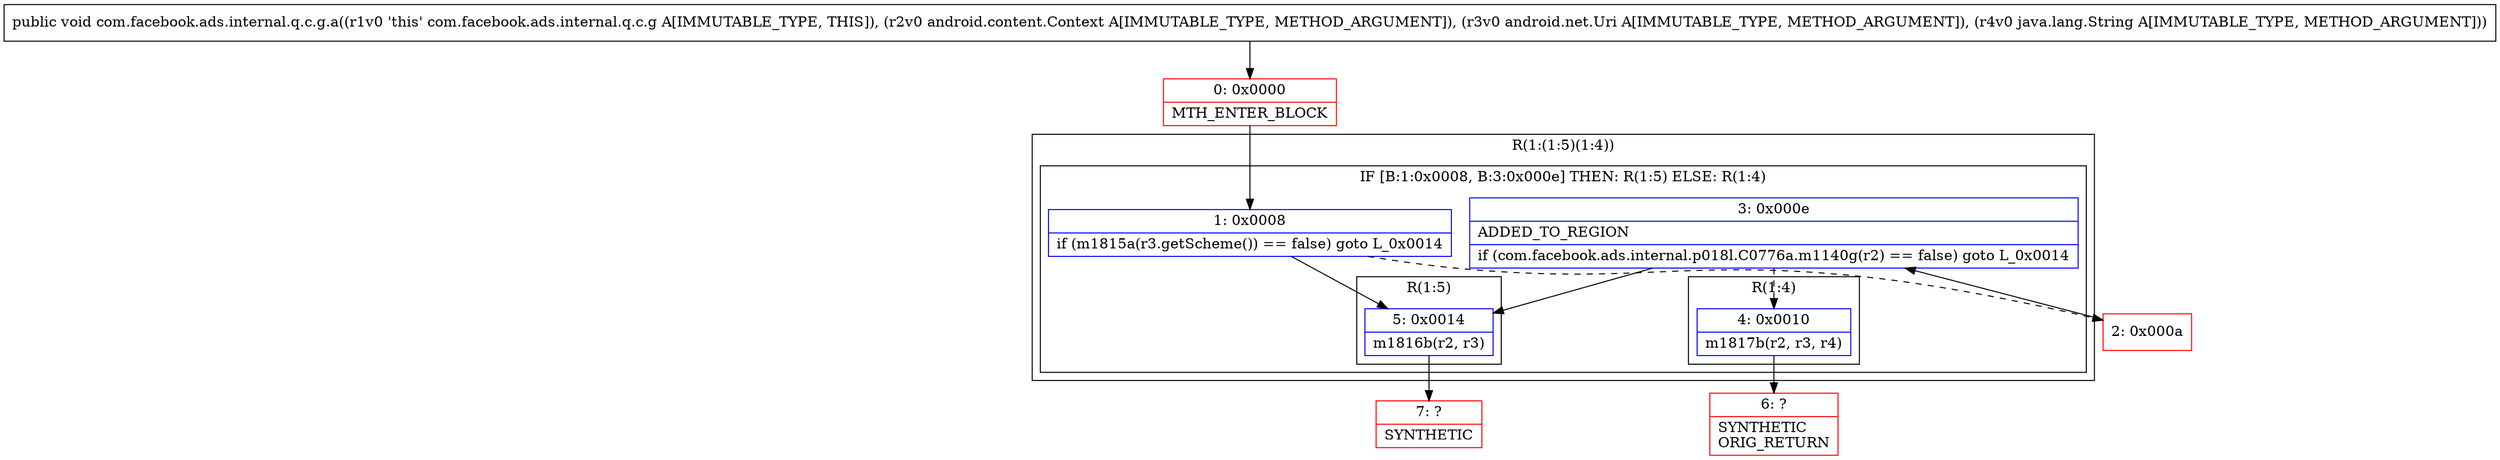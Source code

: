 digraph "CFG forcom.facebook.ads.internal.q.c.g.a(Landroid\/content\/Context;Landroid\/net\/Uri;Ljava\/lang\/String;)V" {
subgraph cluster_Region_1408570082 {
label = "R(1:(1:5)(1:4))";
node [shape=record,color=blue];
subgraph cluster_IfRegion_675471297 {
label = "IF [B:1:0x0008, B:3:0x000e] THEN: R(1:5) ELSE: R(1:4)";
node [shape=record,color=blue];
Node_1 [shape=record,label="{1\:\ 0x0008|if (m1815a(r3.getScheme()) == false) goto L_0x0014\l}"];
Node_3 [shape=record,label="{3\:\ 0x000e|ADDED_TO_REGION\l|if (com.facebook.ads.internal.p018l.C0776a.m1140g(r2) == false) goto L_0x0014\l}"];
subgraph cluster_Region_1246308061 {
label = "R(1:5)";
node [shape=record,color=blue];
Node_5 [shape=record,label="{5\:\ 0x0014|m1816b(r2, r3)\l}"];
}
subgraph cluster_Region_374129471 {
label = "R(1:4)";
node [shape=record,color=blue];
Node_4 [shape=record,label="{4\:\ 0x0010|m1817b(r2, r3, r4)\l}"];
}
}
}
Node_0 [shape=record,color=red,label="{0\:\ 0x0000|MTH_ENTER_BLOCK\l}"];
Node_2 [shape=record,color=red,label="{2\:\ 0x000a}"];
Node_6 [shape=record,color=red,label="{6\:\ ?|SYNTHETIC\lORIG_RETURN\l}"];
Node_7 [shape=record,color=red,label="{7\:\ ?|SYNTHETIC\l}"];
MethodNode[shape=record,label="{public void com.facebook.ads.internal.q.c.g.a((r1v0 'this' com.facebook.ads.internal.q.c.g A[IMMUTABLE_TYPE, THIS]), (r2v0 android.content.Context A[IMMUTABLE_TYPE, METHOD_ARGUMENT]), (r3v0 android.net.Uri A[IMMUTABLE_TYPE, METHOD_ARGUMENT]), (r4v0 java.lang.String A[IMMUTABLE_TYPE, METHOD_ARGUMENT])) }"];
MethodNode -> Node_0;
Node_1 -> Node_2[style=dashed];
Node_1 -> Node_5;
Node_3 -> Node_4[style=dashed];
Node_3 -> Node_5;
Node_5 -> Node_7;
Node_4 -> Node_6;
Node_0 -> Node_1;
Node_2 -> Node_3;
}

